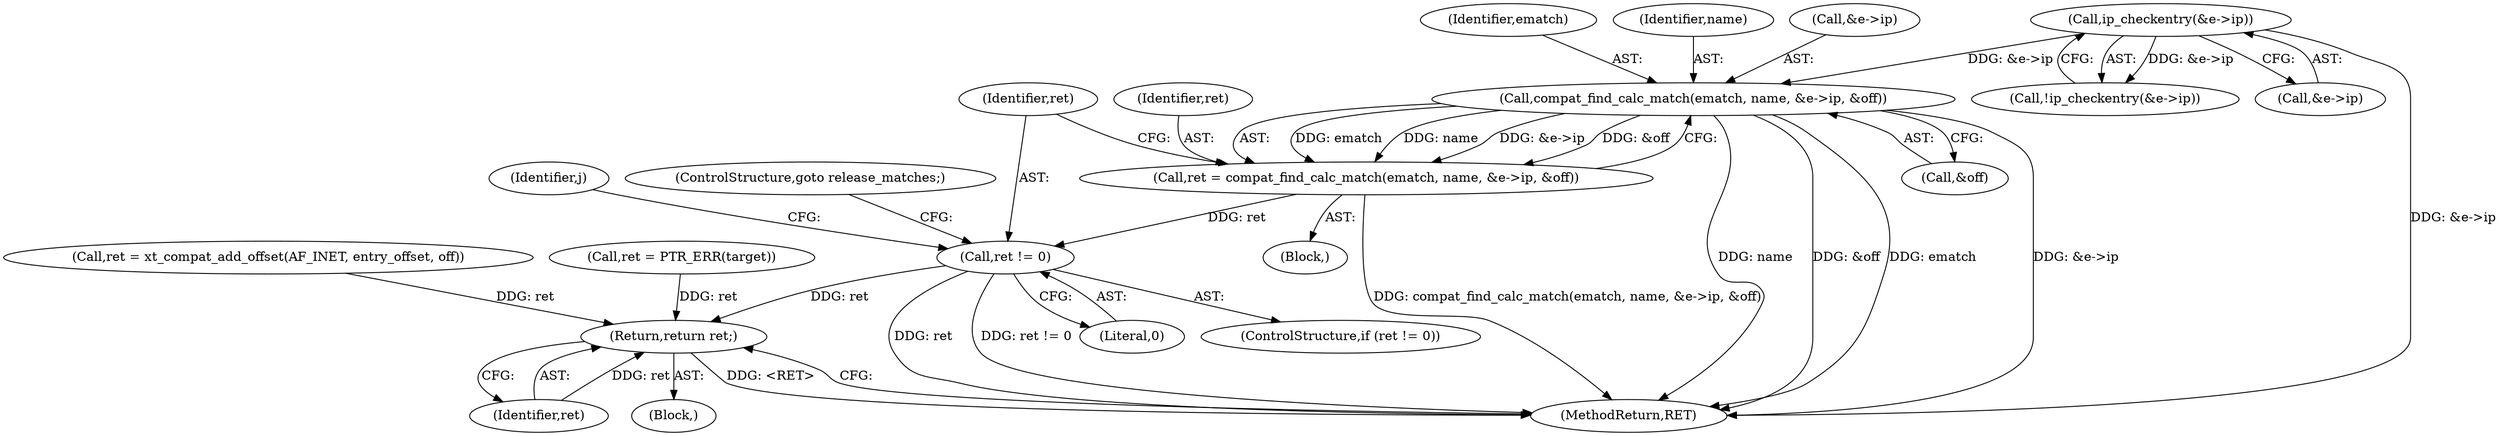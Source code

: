 digraph "0_linux_ce683e5f9d045e5d67d1312a42b359cb2ab2a13c_1@pointer" {
"1000197" [label="(Call,compat_find_calc_match(ematch, name, &e->ip, &off))"];
"1000153" [label="(Call,ip_checkentry(&e->ip))"];
"1000195" [label="(Call,ret = compat_find_calc_match(ematch, name, &e->ip, &off))"];
"1000207" [label="(Call,ret != 0)"];
"1000373" [label="(Return,return ret;)"];
"1000199" [label="(Identifier,name)"];
"1000111" [label="(Block,)"];
"1000200" [label="(Call,&e->ip)"];
"1000207" [label="(Call,ret != 0)"];
"1000208" [label="(Identifier,ret)"];
"1000374" [label="(Identifier,ret)"];
"1000212" [label="(Identifier,j)"];
"1000210" [label="(ControlStructure,goto release_matches;)"];
"1000206" [label="(ControlStructure,if (ret != 0))"];
"1000153" [label="(Call,ip_checkentry(&e->ip))"];
"1000270" [label="(Call,ret = xt_compat_add_offset(AF_INET, entry_offset, off))"];
"1000198" [label="(Identifier,ematch)"];
"1000248" [label="(Call,ret = PTR_ERR(target))"];
"1000209" [label="(Literal,0)"];
"1000373" [label="(Return,return ret;)"];
"1000196" [label="(Identifier,ret)"];
"1000152" [label="(Call,!ip_checkentry(&e->ip))"];
"1000375" [label="(MethodReturn,RET)"];
"1000204" [label="(Call,&off)"];
"1000197" [label="(Call,compat_find_calc_match(ematch, name, &e->ip, &off))"];
"1000195" [label="(Call,ret = compat_find_calc_match(ematch, name, &e->ip, &off))"];
"1000154" [label="(Call,&e->ip)"];
"1000194" [label="(Block,)"];
"1000197" -> "1000195"  [label="AST: "];
"1000197" -> "1000204"  [label="CFG: "];
"1000198" -> "1000197"  [label="AST: "];
"1000199" -> "1000197"  [label="AST: "];
"1000200" -> "1000197"  [label="AST: "];
"1000204" -> "1000197"  [label="AST: "];
"1000195" -> "1000197"  [label="CFG: "];
"1000197" -> "1000375"  [label="DDG: &e->ip"];
"1000197" -> "1000375"  [label="DDG: name"];
"1000197" -> "1000375"  [label="DDG: &off"];
"1000197" -> "1000375"  [label="DDG: ematch"];
"1000197" -> "1000195"  [label="DDG: ematch"];
"1000197" -> "1000195"  [label="DDG: name"];
"1000197" -> "1000195"  [label="DDG: &e->ip"];
"1000197" -> "1000195"  [label="DDG: &off"];
"1000153" -> "1000197"  [label="DDG: &e->ip"];
"1000153" -> "1000152"  [label="AST: "];
"1000153" -> "1000154"  [label="CFG: "];
"1000154" -> "1000153"  [label="AST: "];
"1000152" -> "1000153"  [label="CFG: "];
"1000153" -> "1000375"  [label="DDG: &e->ip"];
"1000153" -> "1000152"  [label="DDG: &e->ip"];
"1000195" -> "1000194"  [label="AST: "];
"1000196" -> "1000195"  [label="AST: "];
"1000208" -> "1000195"  [label="CFG: "];
"1000195" -> "1000375"  [label="DDG: compat_find_calc_match(ematch, name, &e->ip, &off)"];
"1000195" -> "1000207"  [label="DDG: ret"];
"1000207" -> "1000206"  [label="AST: "];
"1000207" -> "1000209"  [label="CFG: "];
"1000208" -> "1000207"  [label="AST: "];
"1000209" -> "1000207"  [label="AST: "];
"1000210" -> "1000207"  [label="CFG: "];
"1000212" -> "1000207"  [label="CFG: "];
"1000207" -> "1000375"  [label="DDG: ret"];
"1000207" -> "1000375"  [label="DDG: ret != 0"];
"1000207" -> "1000373"  [label="DDG: ret"];
"1000373" -> "1000111"  [label="AST: "];
"1000373" -> "1000374"  [label="CFG: "];
"1000374" -> "1000373"  [label="AST: "];
"1000375" -> "1000373"  [label="CFG: "];
"1000373" -> "1000375"  [label="DDG: <RET>"];
"1000374" -> "1000373"  [label="DDG: ret"];
"1000270" -> "1000373"  [label="DDG: ret"];
"1000248" -> "1000373"  [label="DDG: ret"];
}
